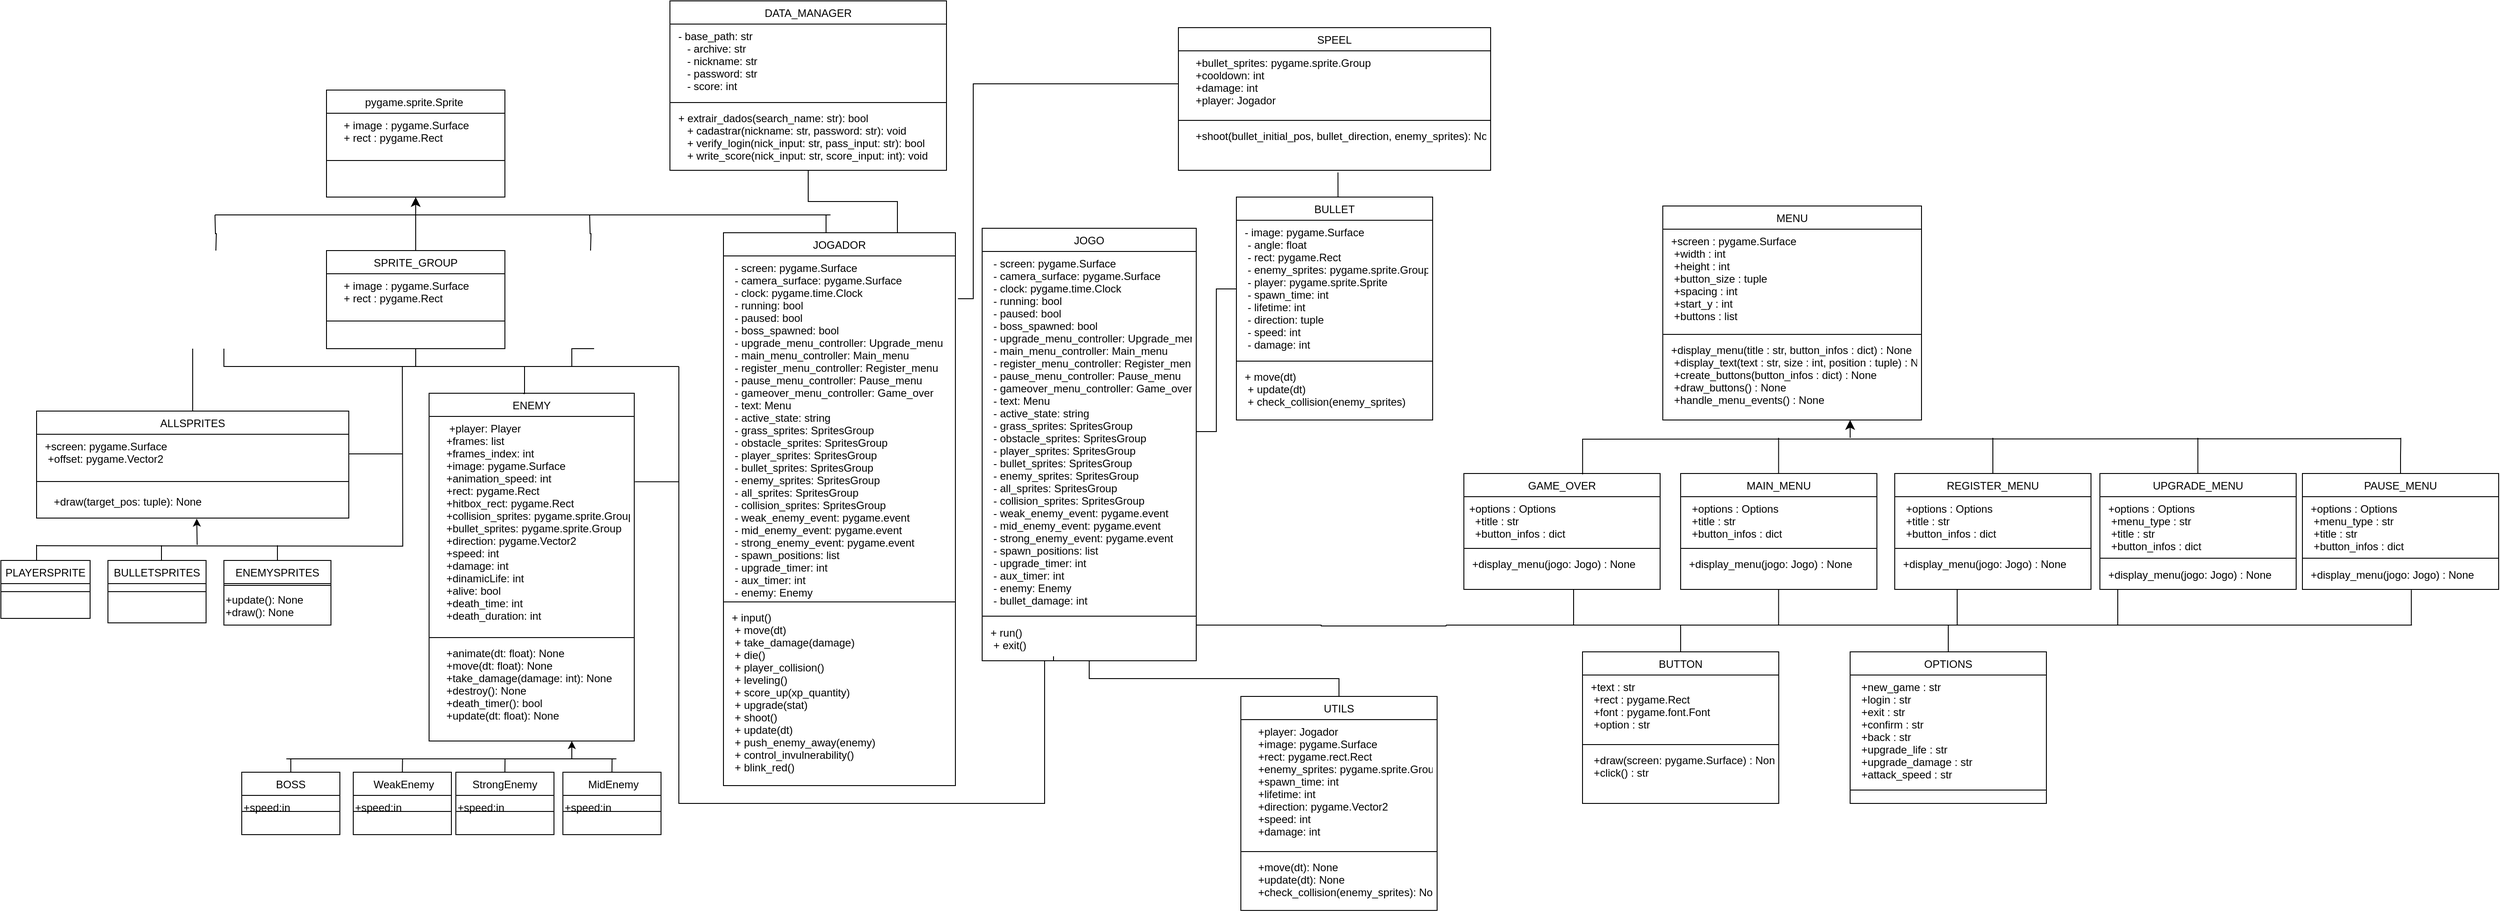<mxfile version="24.8.8">
  <diagram id="C5RBs43oDa-KdzZeNtuy" name="Page-1">
    <mxGraphModel dx="3511" dy="3281" grid="1" gridSize="10" guides="1" tooltips="1" connect="1" arrows="1" fold="1" page="1" pageScale="1" pageWidth="827" pageHeight="1169" math="0" shadow="0">
      <root>
        <mxCell id="WIyWlLk6GJQsqaUBKTNV-0" />
        <mxCell id="WIyWlLk6GJQsqaUBKTNV-1" parent="WIyWlLk6GJQsqaUBKTNV-0" />
        <mxCell id="2EsYWq2DzqXfXQ-LN_QN-30" style="edgeStyle=orthogonalEdgeStyle;rounded=0;orthogonalLoop=1;jettySize=auto;html=1;exitX=0.5;exitY=0;exitDx=0;exitDy=0;endArrow=none;endFill=0;" edge="1" parent="WIyWlLk6GJQsqaUBKTNV-1" source="zkfFHV4jXpPFQw0GAbJ--17">
          <mxGeometry relative="1" as="geometry">
            <mxPoint x="-15" y="-990.0" as="targetPoint" />
          </mxGeometry>
        </mxCell>
        <mxCell id="zkfFHV4jXpPFQw0GAbJ--17" value="JOGADOR" style="swimlane;fontStyle=0;align=center;verticalAlign=top;childLayout=stackLayout;horizontal=1;startSize=26;horizontalStack=0;resizeParent=1;resizeLast=0;collapsible=1;marginBottom=0;rounded=0;shadow=0;strokeWidth=1;" parent="WIyWlLk6GJQsqaUBKTNV-1" vertex="1">
          <mxGeometry x="-130" y="-970" width="260" height="620" as="geometry">
            <mxRectangle x="550" y="140" width="160" height="26" as="alternateBounds" />
          </mxGeometry>
        </mxCell>
        <mxCell id="zkfFHV4jXpPFQw0GAbJ--18" value="  - screen: pygame.Surface&#xa;  - camera_surface: pygame.Surface&#xa;  - clock: pygame.time.Clock&#xa;  - running: bool&#xa;  - paused: bool&#xa;  - boss_spawned: bool&#xa;  - upgrade_menu_controller: Upgrade_menu&#xa;  - main_menu_controller: Main_menu&#xa;  - register_menu_controller: Register_menu&#xa;  - pause_menu_controller: Pause_menu&#xa;  - gameover_menu_controller: Game_over&#xa;  - text: Menu&#xa;  - active_state: string&#xa;  - grass_sprites: SpritesGroup&#xa;  - obstacle_sprites: SpritesGroup&#xa;  - player_sprites: SpritesGroup&#xa;  - bullet_sprites: SpritesGroup&#xa;  - enemy_sprites: SpritesGroup&#xa;  - all_sprites: SpritesGroup&#xa;  - collision_sprites: SpritesGroup&#xa;  - weak_enemy_event: pygame.event&#xa;  - mid_enemy_event: pygame.event&#xa;  - strong_enemy_event: pygame.event&#xa;  - spawn_positions: list&#xa;  - upgrade_timer: int&#xa;  - aux_timer: int&#xa;  - enemy: Enemy&#xa;  - bullet_damage: int" style="text;align=left;verticalAlign=top;spacingLeft=4;spacingRight=4;overflow=hidden;rotatable=0;points=[[0,0.5],[1,0.5]];portConstraint=eastwest;" parent="zkfFHV4jXpPFQw0GAbJ--17" vertex="1">
          <mxGeometry y="26" width="260" height="384" as="geometry" />
        </mxCell>
        <mxCell id="zkfFHV4jXpPFQw0GAbJ--23" value="" style="line;html=1;strokeWidth=1;align=left;verticalAlign=middle;spacingTop=-1;spacingLeft=3;spacingRight=3;rotatable=0;labelPosition=right;points=[];portConstraint=eastwest;" parent="zkfFHV4jXpPFQw0GAbJ--17" vertex="1">
          <mxGeometry y="410" width="260" height="8" as="geometry" />
        </mxCell>
        <mxCell id="zkfFHV4jXpPFQw0GAbJ--25" value=" + input()&#xa;  + move(dt)&#xa;  + take_damage(damage)&#xa;  + die()&#xa;  + player_collision()&#xa;  + leveling()&#xa;  + score_up(xp_quantity)&#xa;  + upgrade(stat)&#xa;  + shoot()&#xa;  + update(dt)&#xa;  + push_enemy_away(enemy)&#xa;  + control_invulnerability()&#xa;  + blink_red()" style="text;align=left;verticalAlign=top;spacingLeft=4;spacingRight=4;overflow=hidden;rotatable=0;points=[[0,0.5],[1,0.5]];portConstraint=eastwest;" parent="zkfFHV4jXpPFQw0GAbJ--17" vertex="1">
          <mxGeometry y="418" width="260" height="202" as="geometry" />
        </mxCell>
        <mxCell id="yxBQXZHaBap9HhFSkt2I-0" value="SPEEL" style="swimlane;fontStyle=0;align=center;verticalAlign=top;childLayout=stackLayout;horizontal=1;startSize=26;horizontalStack=0;resizeParent=1;resizeLast=0;collapsible=1;marginBottom=0;rounded=0;shadow=0;strokeWidth=1;" parent="WIyWlLk6GJQsqaUBKTNV-1" vertex="1">
          <mxGeometry x="380" y="-1200" width="350" height="160" as="geometry">
            <mxRectangle x="550" y="140" width="160" height="26" as="alternateBounds" />
          </mxGeometry>
        </mxCell>
        <mxCell id="yxBQXZHaBap9HhFSkt2I-1" value="    +bullet_sprites: pygame.sprite.Group&#xa;    +cooldown: int&#xa;    +damage: int&#xa;    +player: Jogador" style="text;align=left;verticalAlign=top;spacingLeft=4;spacingRight=4;overflow=hidden;rotatable=0;points=[[0,0.5],[1,0.5]];portConstraint=eastwest;" parent="yxBQXZHaBap9HhFSkt2I-0" vertex="1">
          <mxGeometry y="26" width="350" height="74" as="geometry" />
        </mxCell>
        <mxCell id="yxBQXZHaBap9HhFSkt2I-2" value="" style="line;html=1;strokeWidth=1;align=left;verticalAlign=middle;spacingTop=-1;spacingLeft=3;spacingRight=3;rotatable=0;labelPosition=right;points=[];portConstraint=eastwest;" parent="yxBQXZHaBap9HhFSkt2I-0" vertex="1">
          <mxGeometry y="100" width="350" height="8" as="geometry" />
        </mxCell>
        <mxCell id="yxBQXZHaBap9HhFSkt2I-3" value="    +shoot(bullet_initial_pos, bullet_direction, enemy_sprites): None" style="text;align=left;verticalAlign=top;spacingLeft=4;spacingRight=4;overflow=hidden;rotatable=0;points=[[0,0.5],[1,0.5]];portConstraint=eastwest;" parent="yxBQXZHaBap9HhFSkt2I-0" vertex="1">
          <mxGeometry y="108" width="350" height="52" as="geometry" />
        </mxCell>
        <mxCell id="yxBQXZHaBap9HhFSkt2I-11" value="BULLET" style="swimlane;fontStyle=0;align=center;verticalAlign=top;childLayout=stackLayout;horizontal=1;startSize=26;horizontalStack=0;resizeParent=1;resizeLast=0;collapsible=1;marginBottom=0;rounded=0;shadow=0;strokeWidth=1;" parent="WIyWlLk6GJQsqaUBKTNV-1" vertex="1">
          <mxGeometry x="445" y="-1010" width="220" height="250" as="geometry">
            <mxRectangle x="550" y="140" width="160" height="26" as="alternateBounds" />
          </mxGeometry>
        </mxCell>
        <mxCell id="yxBQXZHaBap9HhFSkt2I-12" value=" - image: pygame.Surface&#xa;  - angle: float&#xa;  - rect: pygame.Rect&#xa;  - enemy_sprites: pygame.sprite.Group&#xa;  - player: pygame.sprite.Sprite&#xa;  - spawn_time: int&#xa;  - lifetime: int&#xa;  - direction: tuple&#xa;  - speed: int&#xa;  - damage: int" style="text;align=left;verticalAlign=top;spacingLeft=4;spacingRight=4;overflow=hidden;rotatable=0;points=[[0,0.5],[1,0.5]];portConstraint=eastwest;" parent="yxBQXZHaBap9HhFSkt2I-11" vertex="1">
          <mxGeometry y="26" width="220" height="154" as="geometry" />
        </mxCell>
        <mxCell id="yxBQXZHaBap9HhFSkt2I-13" value="" style="line;html=1;strokeWidth=1;align=left;verticalAlign=middle;spacingTop=-1;spacingLeft=3;spacingRight=3;rotatable=0;labelPosition=right;points=[];portConstraint=eastwest;" parent="yxBQXZHaBap9HhFSkt2I-11" vertex="1">
          <mxGeometry y="180" width="220" height="8" as="geometry" />
        </mxCell>
        <mxCell id="yxBQXZHaBap9HhFSkt2I-14" value=" + move(dt)&#xa;  + update(dt)&#xa;  + check_collision(enemy_sprites)" style="text;align=left;verticalAlign=top;spacingLeft=4;spacingRight=4;overflow=hidden;rotatable=0;points=[[0,0.5],[1,0.5]];portConstraint=eastwest;" parent="yxBQXZHaBap9HhFSkt2I-11" vertex="1">
          <mxGeometry y="188" width="220" height="62" as="geometry" />
        </mxCell>
        <mxCell id="2EsYWq2DzqXfXQ-LN_QN-55" style="edgeStyle=orthogonalEdgeStyle;rounded=0;orthogonalLoop=1;jettySize=auto;html=1;exitX=0.5;exitY=1;exitDx=0;exitDy=0;entryX=0.75;entryY=0;entryDx=0;entryDy=0;endArrow=none;endFill=0;" edge="1" parent="WIyWlLk6GJQsqaUBKTNV-1" source="yxBQXZHaBap9HhFSkt2I-17" target="zkfFHV4jXpPFQw0GAbJ--17">
          <mxGeometry relative="1" as="geometry" />
        </mxCell>
        <mxCell id="yxBQXZHaBap9HhFSkt2I-17" value="DATA_MANAGER" style="swimlane;fontStyle=0;align=center;verticalAlign=top;childLayout=stackLayout;horizontal=1;startSize=26;horizontalStack=0;resizeParent=1;resizeLast=0;collapsible=1;marginBottom=0;rounded=0;shadow=0;strokeWidth=1;" parent="WIyWlLk6GJQsqaUBKTNV-1" vertex="1">
          <mxGeometry x="-190" y="-1230" width="310" height="190" as="geometry">
            <mxRectangle x="550" y="140" width="160" height="26" as="alternateBounds" />
          </mxGeometry>
        </mxCell>
        <mxCell id="yxBQXZHaBap9HhFSkt2I-18" value=" - base_path: str&#xa;    - archive: str&#xa;    - nickname: str&#xa;    - password: str&#xa;    - score: int" style="text;align=left;verticalAlign=top;spacingLeft=4;spacingRight=4;overflow=hidden;rotatable=0;points=[[0,0.5],[1,0.5]];portConstraint=eastwest;" parent="yxBQXZHaBap9HhFSkt2I-17" vertex="1">
          <mxGeometry y="26" width="310" height="84" as="geometry" />
        </mxCell>
        <mxCell id="yxBQXZHaBap9HhFSkt2I-19" value="" style="line;html=1;strokeWidth=1;align=left;verticalAlign=middle;spacingTop=-1;spacingLeft=3;spacingRight=3;rotatable=0;labelPosition=right;points=[];portConstraint=eastwest;" parent="yxBQXZHaBap9HhFSkt2I-17" vertex="1">
          <mxGeometry y="110" width="310" height="8" as="geometry" />
        </mxCell>
        <mxCell id="yxBQXZHaBap9HhFSkt2I-20" value=" + extrair_dados(search_name: str): bool&#xa;    + cadastrar(nickname: str, password: str): void&#xa;    + verify_login(nick_input: str, pass_input: str): bool&#xa;    + write_score(nick_input: str, score_input: int): void" style="text;align=left;verticalAlign=top;spacingLeft=4;spacingRight=4;overflow=hidden;rotatable=0;points=[[0,0.5],[1,0.5]];portConstraint=eastwest;" parent="yxBQXZHaBap9HhFSkt2I-17" vertex="1">
          <mxGeometry y="118" width="310" height="72" as="geometry" />
        </mxCell>
        <mxCell id="yxBQXZHaBap9HhFSkt2I-159" style="edgeStyle=none;curved=1;rounded=0;orthogonalLoop=1;jettySize=auto;html=1;fontSize=12;startSize=8;endSize=8;endArrow=none;endFill=0;" parent="WIyWlLk6GJQsqaUBKTNV-1" source="yxBQXZHaBap9HhFSkt2I-21" edge="1">
          <mxGeometry relative="1" as="geometry">
            <mxPoint x="-725" y="-840" as="targetPoint" />
          </mxGeometry>
        </mxCell>
        <mxCell id="yxBQXZHaBap9HhFSkt2I-21" value="ALLSPRITES" style="swimlane;fontStyle=0;align=center;verticalAlign=top;childLayout=stackLayout;horizontal=1;startSize=26;horizontalStack=0;resizeParent=1;resizeLast=0;collapsible=1;marginBottom=0;rounded=0;shadow=0;strokeWidth=1;" parent="WIyWlLk6GJQsqaUBKTNV-1" vertex="1">
          <mxGeometry x="-900" y="-770" width="350" height="120" as="geometry">
            <mxRectangle x="550" y="140" width="160" height="26" as="alternateBounds" />
          </mxGeometry>
        </mxCell>
        <mxCell id="yxBQXZHaBap9HhFSkt2I-165" style="edgeStyle=none;curved=1;rounded=0;orthogonalLoop=1;jettySize=auto;html=1;fontSize=12;startSize=8;endSize=8;endArrow=none;endFill=0;" parent="yxBQXZHaBap9HhFSkt2I-21" source="yxBQXZHaBap9HhFSkt2I-22" edge="1">
          <mxGeometry relative="1" as="geometry">
            <mxPoint x="410" y="48" as="targetPoint" />
          </mxGeometry>
        </mxCell>
        <mxCell id="yxBQXZHaBap9HhFSkt2I-22" value=" +screen: pygame.Surface&#xa;  +offset: pygame.Vector2" style="text;align=left;verticalAlign=top;spacingLeft=4;spacingRight=4;overflow=hidden;rotatable=0;points=[[0,0.5],[1,0.5]];portConstraint=eastwest;" parent="yxBQXZHaBap9HhFSkt2I-21" vertex="1">
          <mxGeometry y="26" width="350" height="44" as="geometry" />
        </mxCell>
        <mxCell id="yxBQXZHaBap9HhFSkt2I-23" value="" style="line;html=1;strokeWidth=1;align=left;verticalAlign=middle;spacingTop=-1;spacingLeft=3;spacingRight=3;rotatable=0;labelPosition=right;points=[];portConstraint=eastwest;" parent="yxBQXZHaBap9HhFSkt2I-21" vertex="1">
          <mxGeometry y="70" width="350" height="18" as="geometry" />
        </mxCell>
        <mxCell id="yxBQXZHaBap9HhFSkt2I-24" value="    +draw(target_pos: tuple): None" style="text;align=left;verticalAlign=top;spacingLeft=4;spacingRight=4;overflow=hidden;rotatable=0;points=[[0,0.5],[1,0.5]];portConstraint=eastwest;" parent="yxBQXZHaBap9HhFSkt2I-21" vertex="1">
          <mxGeometry y="88" width="350" height="32" as="geometry" />
        </mxCell>
        <mxCell id="yxBQXZHaBap9HhFSkt2I-25" value="PLAYERSPRITE" style="swimlane;fontStyle=0;align=center;verticalAlign=top;childLayout=stackLayout;horizontal=1;startSize=26;horizontalStack=0;resizeParent=1;resizeLast=0;collapsible=1;marginBottom=0;rounded=0;shadow=0;strokeWidth=1;" parent="WIyWlLk6GJQsqaUBKTNV-1" vertex="1">
          <mxGeometry x="-940" y="-602.5" width="100" height="65" as="geometry">
            <mxRectangle x="550" y="140" width="160" height="26" as="alternateBounds" />
          </mxGeometry>
        </mxCell>
        <mxCell id="yxBQXZHaBap9HhFSkt2I-156" value="" style="edgeStyle=orthogonalEdgeStyle;orthogonalLoop=1;jettySize=auto;html=1;rounded=0;fontSize=12;startSize=8;endSize=8;endArrow=none;endFill=0;exitX=0.5;exitY=0;exitDx=0;exitDy=0;" parent="yxBQXZHaBap9HhFSkt2I-25" edge="1">
          <mxGeometry width="120" relative="1" as="geometry">
            <mxPoint x="20" as="sourcePoint" />
            <mxPoint x="40" y="-17.5" as="targetPoint" />
          </mxGeometry>
        </mxCell>
        <mxCell id="yxBQXZHaBap9HhFSkt2I-27" value="" style="line;html=1;strokeWidth=1;align=left;verticalAlign=middle;spacingTop=-1;spacingLeft=3;spacingRight=3;rotatable=0;labelPosition=right;points=[];portConstraint=eastwest;" parent="yxBQXZHaBap9HhFSkt2I-25" vertex="1">
          <mxGeometry y="26" width="100" height="18" as="geometry" />
        </mxCell>
        <mxCell id="yxBQXZHaBap9HhFSkt2I-29" value="BULLETSPRITES" style="swimlane;fontStyle=0;align=center;verticalAlign=top;childLayout=stackLayout;horizontal=1;startSize=26;horizontalStack=0;resizeParent=1;resizeLast=0;collapsible=1;marginBottom=0;rounded=0;shadow=0;strokeWidth=1;" parent="WIyWlLk6GJQsqaUBKTNV-1" vertex="1">
          <mxGeometry x="-820" y="-602.5" width="110" height="70" as="geometry">
            <mxRectangle x="550" y="140" width="160" height="26" as="alternateBounds" />
          </mxGeometry>
        </mxCell>
        <mxCell id="yxBQXZHaBap9HhFSkt2I-30" value="" style="line;html=1;strokeWidth=1;align=left;verticalAlign=middle;spacingTop=-1;spacingLeft=3;spacingRight=3;rotatable=0;labelPosition=right;points=[];portConstraint=eastwest;" parent="yxBQXZHaBap9HhFSkt2I-29" vertex="1">
          <mxGeometry y="26" width="110" height="18" as="geometry" />
        </mxCell>
        <mxCell id="yxBQXZHaBap9HhFSkt2I-31" value="ENEMYSPRITES" style="swimlane;fontStyle=0;align=center;verticalAlign=top;childLayout=stackLayout;horizontal=1;startSize=26;horizontalStack=0;resizeParent=1;resizeLast=0;collapsible=1;marginBottom=0;rounded=0;shadow=0;strokeWidth=1;" parent="WIyWlLk6GJQsqaUBKTNV-1" vertex="1">
          <mxGeometry x="-690" y="-602.5" width="120" height="72.5" as="geometry">
            <mxRectangle x="550" y="140" width="160" height="26" as="alternateBounds" />
          </mxGeometry>
        </mxCell>
        <mxCell id="yxBQXZHaBap9HhFSkt2I-32" value="" style="line;html=1;strokeWidth=1;align=left;verticalAlign=middle;spacingTop=-1;spacingLeft=3;spacingRight=3;rotatable=0;labelPosition=right;points=[];portConstraint=eastwest;" parent="yxBQXZHaBap9HhFSkt2I-31" vertex="1">
          <mxGeometry y="26" width="120" height="4" as="geometry" />
        </mxCell>
        <mxCell id="yxBQXZHaBap9HhFSkt2I-34" value="&lt;span style=&quot;text-align: center; text-wrap-mode: nowrap;&quot;&gt;+update(): None&lt;/span&gt;&lt;br style=&quot;padding: 0px; margin: 0px; text-align: center; text-wrap-mode: nowrap;&quot;&gt;&lt;span style=&quot;text-align: center; text-wrap-mode: nowrap;&quot;&gt;+draw(): None&lt;/span&gt;" style="text;whiteSpace=wrap;html=1;" parent="yxBQXZHaBap9HhFSkt2I-31" vertex="1">
          <mxGeometry y="30" width="120" height="16" as="geometry" />
        </mxCell>
        <mxCell id="yxBQXZHaBap9HhFSkt2I-38" value="ENEMY" style="swimlane;fontStyle=0;align=center;verticalAlign=top;childLayout=stackLayout;horizontal=1;startSize=26;horizontalStack=0;resizeParent=1;resizeLast=0;collapsible=1;marginBottom=0;rounded=0;shadow=0;strokeWidth=1;" parent="WIyWlLk6GJQsqaUBKTNV-1" vertex="1">
          <mxGeometry x="-460" y="-790" width="230" height="390" as="geometry">
            <mxRectangle x="550" y="140" width="160" height="26" as="alternateBounds" />
          </mxGeometry>
        </mxCell>
        <mxCell id="yxBQXZHaBap9HhFSkt2I-39" value="     +player: Player&#xa;    +frames: list&#xa;    +frames_index: int&#xa;    +image: pygame.Surface&#xa;    +animation_speed: int&#xa;    +rect: pygame.Rect&#xa;    +hitbox_rect: pygame.Rect&#xa;    +collision_sprites: pygame.sprite.Group&#xa;    +bullet_sprites: pygame.sprite.Group&#xa;    +direction: pygame.Vector2&#xa;    +speed: int&#xa;    +damage: int&#xa;    +dinamicLife: int&#xa;    +alive: bool&#xa;    +death_time: int&#xa;    +death_duration: int" style="text;align=left;verticalAlign=top;spacingLeft=4;spacingRight=4;overflow=hidden;rotatable=0;points=[[0,0.5],[1,0.5]];portConstraint=eastwest;" parent="yxBQXZHaBap9HhFSkt2I-38" vertex="1">
          <mxGeometry y="26" width="230" height="244" as="geometry" />
        </mxCell>
        <mxCell id="yxBQXZHaBap9HhFSkt2I-40" value="" style="line;html=1;strokeWidth=1;align=left;verticalAlign=middle;spacingTop=-1;spacingLeft=3;spacingRight=3;rotatable=0;labelPosition=right;points=[];portConstraint=eastwest;" parent="yxBQXZHaBap9HhFSkt2I-38" vertex="1">
          <mxGeometry y="270" width="230" height="8" as="geometry" />
        </mxCell>
        <mxCell id="yxBQXZHaBap9HhFSkt2I-41" value="    +animate(dt: float): None&#xa;    +move(dt: float): None&#xa;    +take_damage(damage: int): None&#xa;    +destroy(): None&#xa;    +death_timer(): bool&#xa;    +update(dt: float): None" style="text;align=left;verticalAlign=top;spacingLeft=4;spacingRight=4;overflow=hidden;rotatable=0;points=[[0,0.5],[1,0.5]];portConstraint=eastwest;" parent="yxBQXZHaBap9HhFSkt2I-38" vertex="1">
          <mxGeometry y="278" width="230" height="112" as="geometry" />
        </mxCell>
        <mxCell id="yxBQXZHaBap9HhFSkt2I-42" value="JOGO" style="swimlane;fontStyle=0;align=center;verticalAlign=top;childLayout=stackLayout;horizontal=1;startSize=26;horizontalStack=0;resizeParent=1;resizeLast=0;collapsible=1;marginBottom=0;rounded=0;shadow=0;strokeWidth=1;" parent="WIyWlLk6GJQsqaUBKTNV-1" vertex="1">
          <mxGeometry x="160" y="-975" width="240" height="485" as="geometry">
            <mxRectangle x="550" y="140" width="160" height="26" as="alternateBounds" />
          </mxGeometry>
        </mxCell>
        <mxCell id="yxBQXZHaBap9HhFSkt2I-43" value="  - screen: pygame.Surface&#xa;  - camera_surface: pygame.Surface&#xa;  - clock: pygame.time.Clock&#xa;  - running: bool&#xa;  - paused: bool&#xa;  - boss_spawned: bool&#xa;  - upgrade_menu_controller: Upgrade_menu&#xa;  - main_menu_controller: Main_menu&#xa;  - register_menu_controller: Register_menu&#xa;  - pause_menu_controller: Pause_menu&#xa;  - gameover_menu_controller: Game_over&#xa;  - text: Menu&#xa;  - active_state: string&#xa;  - grass_sprites: SpritesGroup&#xa;  - obstacle_sprites: SpritesGroup&#xa;  - player_sprites: SpritesGroup&#xa;  - bullet_sprites: SpritesGroup&#xa;  - enemy_sprites: SpritesGroup&#xa;  - all_sprites: SpritesGroup&#xa;  - collision_sprites: SpritesGroup&#xa;  - weak_enemy_event: pygame.event&#xa;  - mid_enemy_event: pygame.event&#xa;  - strong_enemy_event: pygame.event&#xa;  - spawn_positions: list&#xa;  - upgrade_timer: int&#xa;  - aux_timer: int&#xa;  - enemy: Enemy&#xa;  - bullet_damage: int" style="text;align=left;verticalAlign=top;spacingLeft=4;spacingRight=4;overflow=hidden;rotatable=0;points=[[0,0.5],[1,0.5]];portConstraint=eastwest;" parent="yxBQXZHaBap9HhFSkt2I-42" vertex="1">
          <mxGeometry y="26" width="240" height="404" as="geometry" />
        </mxCell>
        <mxCell id="yxBQXZHaBap9HhFSkt2I-44" value="" style="line;html=1;strokeWidth=1;align=left;verticalAlign=middle;spacingTop=-1;spacingLeft=3;spacingRight=3;rotatable=0;labelPosition=right;points=[];portConstraint=eastwest;" parent="yxBQXZHaBap9HhFSkt2I-42" vertex="1">
          <mxGeometry y="430" width="240" height="10" as="geometry" />
        </mxCell>
        <mxCell id="yxBQXZHaBap9HhFSkt2I-46" style="edgeStyle=none;curved=1;rounded=0;orthogonalLoop=1;jettySize=auto;html=1;entryX=1;entryY=0.5;entryDx=0;entryDy=0;fontSize=12;startSize=8;endSize=8;" parent="yxBQXZHaBap9HhFSkt2I-42" source="yxBQXZHaBap9HhFSkt2I-43" target="yxBQXZHaBap9HhFSkt2I-43" edge="1">
          <mxGeometry relative="1" as="geometry" />
        </mxCell>
        <mxCell id="yxBQXZHaBap9HhFSkt2I-45" value=" + run()&#xa;  + exit()" style="text;align=left;verticalAlign=top;spacingLeft=4;spacingRight=4;overflow=hidden;rotatable=0;points=[[0,0.5],[1,0.5]];portConstraint=eastwest;" parent="yxBQXZHaBap9HhFSkt2I-42" vertex="1">
          <mxGeometry y="440" width="240" height="40" as="geometry" />
        </mxCell>
        <mxCell id="yxBQXZHaBap9HhFSkt2I-149" style="edgeStyle=none;curved=1;rounded=0;orthogonalLoop=1;jettySize=auto;html=1;entryX=0.5;entryY=1;entryDx=0;entryDy=0;fontSize=12;startSize=8;endSize=8;" parent="WIyWlLk6GJQsqaUBKTNV-1" source="yxBQXZHaBap9HhFSkt2I-47" target="yxBQXZHaBap9HhFSkt2I-62" edge="1">
          <mxGeometry relative="1" as="geometry" />
        </mxCell>
        <mxCell id="yxBQXZHaBap9HhFSkt2I-163" style="edgeStyle=none;curved=1;rounded=0;orthogonalLoop=1;jettySize=auto;html=1;fontSize=12;startSize=8;endSize=8;endArrow=none;endFill=0;" parent="WIyWlLk6GJQsqaUBKTNV-1" source="yxBQXZHaBap9HhFSkt2I-47" edge="1">
          <mxGeometry relative="1" as="geometry">
            <mxPoint x="-475" y="-820.0" as="targetPoint" />
          </mxGeometry>
        </mxCell>
        <mxCell id="yxBQXZHaBap9HhFSkt2I-47" value="SPRITE_GROUP" style="swimlane;fontStyle=0;align=center;verticalAlign=top;childLayout=stackLayout;horizontal=1;startSize=26;horizontalStack=0;resizeParent=1;resizeLast=0;collapsible=1;marginBottom=0;rounded=0;shadow=0;strokeWidth=1;" parent="WIyWlLk6GJQsqaUBKTNV-1" vertex="1">
          <mxGeometry x="-575" y="-950" width="200" height="110" as="geometry">
            <mxRectangle x="550" y="140" width="160" height="26" as="alternateBounds" />
          </mxGeometry>
        </mxCell>
        <mxCell id="yxBQXZHaBap9HhFSkt2I-48" value="    + image : pygame.Surface&#xa;    + rect : pygame.Rect" style="text;align=left;verticalAlign=top;spacingLeft=4;spacingRight=4;overflow=hidden;rotatable=0;points=[[0,0.5],[1,0.5]];portConstraint=eastwest;" parent="yxBQXZHaBap9HhFSkt2I-47" vertex="1">
          <mxGeometry y="26" width="200" height="44" as="geometry" />
        </mxCell>
        <mxCell id="yxBQXZHaBap9HhFSkt2I-49" value="" style="line;html=1;strokeWidth=1;align=left;verticalAlign=middle;spacingTop=-1;spacingLeft=3;spacingRight=3;rotatable=0;labelPosition=right;points=[];portConstraint=eastwest;" parent="yxBQXZHaBap9HhFSkt2I-47" vertex="1">
          <mxGeometry y="70" width="200" height="18" as="geometry" />
        </mxCell>
        <mxCell id="yxBQXZHaBap9HhFSkt2I-164" style="edgeStyle=orthogonalEdgeStyle;rounded=0;orthogonalLoop=1;jettySize=auto;html=1;exitX=0.5;exitY=1;exitDx=0;exitDy=0;fontSize=12;startSize=8;endSize=8;endArrow=none;endFill=0;" parent="WIyWlLk6GJQsqaUBKTNV-1" edge="1">
          <mxGeometry relative="1" as="geometry">
            <mxPoint x="-300" y="-820" as="targetPoint" />
            <mxPoint x="-275" y="-840" as="sourcePoint" />
          </mxGeometry>
        </mxCell>
        <mxCell id="yxBQXZHaBap9HhFSkt2I-62" value="pygame.sprite.Sprite " style="swimlane;fontStyle=0;align=center;verticalAlign=top;childLayout=stackLayout;horizontal=1;startSize=26;horizontalStack=0;resizeParent=1;resizeLast=0;collapsible=1;marginBottom=0;rounded=0;shadow=0;strokeWidth=1;" parent="WIyWlLk6GJQsqaUBKTNV-1" vertex="1">
          <mxGeometry x="-575" y="-1130" width="200" height="120" as="geometry">
            <mxRectangle x="550" y="140" width="160" height="26" as="alternateBounds" />
          </mxGeometry>
        </mxCell>
        <mxCell id="yxBQXZHaBap9HhFSkt2I-63" value="    + image : pygame.Surface&#xa;    + rect : pygame.Rect" style="text;align=left;verticalAlign=top;spacingLeft=4;spacingRight=4;overflow=hidden;rotatable=0;points=[[0,0.5],[1,0.5]];portConstraint=eastwest;" parent="yxBQXZHaBap9HhFSkt2I-62" vertex="1">
          <mxGeometry y="26" width="200" height="44" as="geometry" />
        </mxCell>
        <mxCell id="yxBQXZHaBap9HhFSkt2I-64" value="" style="line;html=1;strokeWidth=1;align=left;verticalAlign=middle;spacingTop=-1;spacingLeft=3;spacingRight=3;rotatable=0;labelPosition=right;points=[];portConstraint=eastwest;" parent="yxBQXZHaBap9HhFSkt2I-62" vertex="1">
          <mxGeometry y="70" width="200" height="18" as="geometry" />
        </mxCell>
        <mxCell id="yxBQXZHaBap9HhFSkt2I-136" style="edgeStyle=none;curved=1;rounded=0;orthogonalLoop=1;jettySize=auto;html=1;fontSize=12;startSize=8;endSize=8;endArrow=none;endFill=0;" parent="WIyWlLk6GJQsqaUBKTNV-1" source="yxBQXZHaBap9HhFSkt2I-68" edge="1">
          <mxGeometry relative="1" as="geometry">
            <mxPoint x="943" y="-530" as="targetPoint" />
          </mxGeometry>
        </mxCell>
        <mxCell id="yxBQXZHaBap9HhFSkt2I-68" value="BUTTON" style="swimlane;fontStyle=0;align=center;verticalAlign=top;childLayout=stackLayout;horizontal=1;startSize=26;horizontalStack=0;resizeParent=1;resizeLast=0;collapsible=1;marginBottom=0;rounded=0;shadow=0;strokeWidth=1;" parent="WIyWlLk6GJQsqaUBKTNV-1" vertex="1">
          <mxGeometry x="833" y="-500" width="220" height="170" as="geometry">
            <mxRectangle x="550" y="140" width="160" height="26" as="alternateBounds" />
          </mxGeometry>
        </mxCell>
        <mxCell id="yxBQXZHaBap9HhFSkt2I-69" value=" +text : str&#xa;  +rect : pygame.Rect&#xa;  +font : pygame.font.Font&#xa;  +option : str" style="text;align=left;verticalAlign=top;spacingLeft=4;spacingRight=4;overflow=hidden;rotatable=0;points=[[0,0.5],[1,0.5]];portConstraint=eastwest;" parent="yxBQXZHaBap9HhFSkt2I-68" vertex="1">
          <mxGeometry y="26" width="220" height="74" as="geometry" />
        </mxCell>
        <mxCell id="yxBQXZHaBap9HhFSkt2I-70" value="" style="line;html=1;strokeWidth=1;align=left;verticalAlign=middle;spacingTop=-1;spacingLeft=3;spacingRight=3;rotatable=0;labelPosition=right;points=[];portConstraint=eastwest;" parent="yxBQXZHaBap9HhFSkt2I-68" vertex="1">
          <mxGeometry y="100" width="220" height="8" as="geometry" />
        </mxCell>
        <mxCell id="yxBQXZHaBap9HhFSkt2I-71" value="  +draw(screen: pygame.Surface) : None&#xa;  +click() : str" style="text;align=left;verticalAlign=top;spacingLeft=4;spacingRight=4;overflow=hidden;rotatable=0;points=[[0,0.5],[1,0.5]];portConstraint=eastwest;" parent="yxBQXZHaBap9HhFSkt2I-68" vertex="1">
          <mxGeometry y="108" width="220" height="62" as="geometry" />
        </mxCell>
        <mxCell id="yxBQXZHaBap9HhFSkt2I-72" value="GAME_OVER" style="swimlane;fontStyle=0;align=center;verticalAlign=top;childLayout=stackLayout;horizontal=1;startSize=26;horizontalStack=0;resizeParent=1;resizeLast=0;collapsible=1;marginBottom=0;rounded=0;shadow=0;strokeWidth=1;" parent="WIyWlLk6GJQsqaUBKTNV-1" vertex="1">
          <mxGeometry x="700" y="-700" width="220" height="130" as="geometry">
            <mxRectangle x="550" y="140" width="160" height="26" as="alternateBounds" />
          </mxGeometry>
        </mxCell>
        <mxCell id="yxBQXZHaBap9HhFSkt2I-73" value="+options : Options&#xa;  +title : str&#xa;  +button_infos : dict" style="text;align=left;verticalAlign=top;spacingLeft=4;spacingRight=4;overflow=hidden;rotatable=0;points=[[0,0.5],[1,0.5]];portConstraint=eastwest;" parent="yxBQXZHaBap9HhFSkt2I-72" vertex="1">
          <mxGeometry y="26" width="220" height="54" as="geometry" />
        </mxCell>
        <mxCell id="yxBQXZHaBap9HhFSkt2I-74" value="" style="line;html=1;strokeWidth=1;align=left;verticalAlign=middle;spacingTop=-1;spacingLeft=3;spacingRight=3;rotatable=0;labelPosition=right;points=[];portConstraint=eastwest;" parent="yxBQXZHaBap9HhFSkt2I-72" vertex="1">
          <mxGeometry y="80" width="220" height="8" as="geometry" />
        </mxCell>
        <mxCell id="yxBQXZHaBap9HhFSkt2I-75" value=" +display_menu(jogo: Jogo) : None" style="text;align=left;verticalAlign=top;spacingLeft=4;spacingRight=4;overflow=hidden;rotatable=0;points=[[0,0.5],[1,0.5]];portConstraint=eastwest;" parent="yxBQXZHaBap9HhFSkt2I-72" vertex="1">
          <mxGeometry y="88" width="220" height="42" as="geometry" />
        </mxCell>
        <mxCell id="yxBQXZHaBap9HhFSkt2I-76" value="MENU" style="swimlane;fontStyle=0;align=center;verticalAlign=top;childLayout=stackLayout;horizontal=1;startSize=26;horizontalStack=0;resizeParent=1;resizeLast=0;collapsible=1;marginBottom=0;rounded=0;shadow=0;strokeWidth=1;" parent="WIyWlLk6GJQsqaUBKTNV-1" vertex="1">
          <mxGeometry x="923" y="-1000" width="290" height="240" as="geometry">
            <mxRectangle x="550" y="140" width="160" height="26" as="alternateBounds" />
          </mxGeometry>
        </mxCell>
        <mxCell id="yxBQXZHaBap9HhFSkt2I-77" value=" +screen : pygame.Surface&#xa;  +width : int&#xa;  +height : int&#xa;  +button_size : tuple&#xa;  +spacing : int&#xa;  +start_y : int&#xa;  +buttons : list" style="text;align=left;verticalAlign=top;spacingLeft=4;spacingRight=4;overflow=hidden;rotatable=0;points=[[0,0.5],[1,0.5]];portConstraint=eastwest;" parent="yxBQXZHaBap9HhFSkt2I-76" vertex="1">
          <mxGeometry y="26" width="290" height="114" as="geometry" />
        </mxCell>
        <mxCell id="yxBQXZHaBap9HhFSkt2I-78" value="" style="line;html=1;strokeWidth=1;align=left;verticalAlign=middle;spacingTop=-1;spacingLeft=3;spacingRight=3;rotatable=0;labelPosition=right;points=[];portConstraint=eastwest;" parent="yxBQXZHaBap9HhFSkt2I-76" vertex="1">
          <mxGeometry y="140" width="290" height="8" as="geometry" />
        </mxCell>
        <mxCell id="yxBQXZHaBap9HhFSkt2I-79" value=" +display_menu(title : str, button_infos : dict) : None&#xa;  +display_text(text : str, size : int, position : tuple) : None&#xa;  +create_buttons(button_infos : dict) : None&#xa;  +draw_buttons() : None&#xa;  +handle_menu_events() : None" style="text;align=left;verticalAlign=top;spacingLeft=4;spacingRight=4;overflow=hidden;rotatable=0;points=[[0,0.5],[1,0.5]];portConstraint=eastwest;" parent="yxBQXZHaBap9HhFSkt2I-76" vertex="1">
          <mxGeometry y="148" width="290" height="92" as="geometry" />
        </mxCell>
        <mxCell id="yxBQXZHaBap9HhFSkt2I-139" style="edgeStyle=none;curved=1;rounded=0;orthogonalLoop=1;jettySize=auto;html=1;fontSize=12;startSize=8;endSize=8;endArrow=none;endFill=0;" parent="WIyWlLk6GJQsqaUBKTNV-1" source="yxBQXZHaBap9HhFSkt2I-82" edge="1">
          <mxGeometry relative="1" as="geometry">
            <mxPoint x="1243" y="-530" as="targetPoint" />
          </mxGeometry>
        </mxCell>
        <mxCell id="yxBQXZHaBap9HhFSkt2I-82" value="OPTIONS" style="swimlane;fontStyle=0;align=center;verticalAlign=top;childLayout=stackLayout;horizontal=1;startSize=26;horizontalStack=0;resizeParent=1;resizeLast=0;collapsible=1;marginBottom=0;rounded=0;shadow=0;strokeWidth=1;" parent="WIyWlLk6GJQsqaUBKTNV-1" vertex="1">
          <mxGeometry x="1133" y="-500" width="220" height="170" as="geometry">
            <mxRectangle x="550" y="140" width="160" height="26" as="alternateBounds" />
          </mxGeometry>
        </mxCell>
        <mxCell id="yxBQXZHaBap9HhFSkt2I-83" value="  +new_game : str&#xa;  +login : str&#xa;  +exit : str&#xa;  +confirm : str&#xa;  +back : str&#xa;  +upgrade_life : str&#xa;  +upgrade_damage : str&#xa;  +attack_speed : str" style="text;align=left;verticalAlign=top;spacingLeft=4;spacingRight=4;overflow=hidden;rotatable=0;points=[[0,0.5],[1,0.5]];portConstraint=eastwest;" parent="yxBQXZHaBap9HhFSkt2I-82" vertex="1">
          <mxGeometry y="26" width="220" height="124" as="geometry" />
        </mxCell>
        <mxCell id="yxBQXZHaBap9HhFSkt2I-84" value="" style="line;html=1;strokeWidth=1;align=left;verticalAlign=middle;spacingTop=-1;spacingLeft=3;spacingRight=3;rotatable=0;labelPosition=right;points=[];portConstraint=eastwest;" parent="yxBQXZHaBap9HhFSkt2I-82" vertex="1">
          <mxGeometry y="150" width="220" height="10" as="geometry" />
        </mxCell>
        <mxCell id="yxBQXZHaBap9HhFSkt2I-87" value="MAIN_MENU" style="swimlane;fontStyle=0;align=center;verticalAlign=top;childLayout=stackLayout;horizontal=1;startSize=26;horizontalStack=0;resizeParent=1;resizeLast=0;collapsible=1;marginBottom=0;rounded=0;shadow=0;strokeWidth=1;" parent="WIyWlLk6GJQsqaUBKTNV-1" vertex="1">
          <mxGeometry x="943" y="-700" width="220" height="130" as="geometry">
            <mxRectangle x="550" y="140" width="160" height="26" as="alternateBounds" />
          </mxGeometry>
        </mxCell>
        <mxCell id="yxBQXZHaBap9HhFSkt2I-88" value="  +options : Options&#xa;  +title : str&#xa;  +button_infos : dict" style="text;align=left;verticalAlign=top;spacingLeft=4;spacingRight=4;overflow=hidden;rotatable=0;points=[[0,0.5],[1,0.5]];portConstraint=eastwest;" parent="yxBQXZHaBap9HhFSkt2I-87" vertex="1">
          <mxGeometry y="26" width="220" height="54" as="geometry" />
        </mxCell>
        <mxCell id="yxBQXZHaBap9HhFSkt2I-89" value="" style="line;html=1;strokeWidth=1;align=left;verticalAlign=middle;spacingTop=-1;spacingLeft=3;spacingRight=3;rotatable=0;labelPosition=right;points=[];portConstraint=eastwest;" parent="yxBQXZHaBap9HhFSkt2I-87" vertex="1">
          <mxGeometry y="80" width="220" height="8" as="geometry" />
        </mxCell>
        <mxCell id="yxBQXZHaBap9HhFSkt2I-90" value=" +display_menu(jogo: Jogo) : None" style="text;align=left;verticalAlign=top;spacingLeft=4;spacingRight=4;overflow=hidden;rotatable=0;points=[[0,0.5],[1,0.5]];portConstraint=eastwest;" parent="yxBQXZHaBap9HhFSkt2I-87" vertex="1">
          <mxGeometry y="88" width="220" height="42" as="geometry" />
        </mxCell>
        <mxCell id="yxBQXZHaBap9HhFSkt2I-115" style="edgeStyle=none;curved=1;rounded=0;orthogonalLoop=1;jettySize=auto;html=1;fontSize=12;startSize=8;endSize=8;endArrow=none;endFill=0;" parent="WIyWlLk6GJQsqaUBKTNV-1" source="yxBQXZHaBap9HhFSkt2I-95" edge="1">
          <mxGeometry relative="1" as="geometry">
            <mxPoint x="1293" y="-740" as="targetPoint" />
          </mxGeometry>
        </mxCell>
        <mxCell id="yxBQXZHaBap9HhFSkt2I-95" value="REGISTER_MENU" style="swimlane;fontStyle=0;align=center;verticalAlign=top;childLayout=stackLayout;horizontal=1;startSize=26;horizontalStack=0;resizeParent=1;resizeLast=0;collapsible=1;marginBottom=0;rounded=0;shadow=0;strokeWidth=1;" parent="WIyWlLk6GJQsqaUBKTNV-1" vertex="1">
          <mxGeometry x="1183" y="-700" width="220" height="130" as="geometry">
            <mxRectangle x="550" y="140" width="160" height="26" as="alternateBounds" />
          </mxGeometry>
        </mxCell>
        <mxCell id="yxBQXZHaBap9HhFSkt2I-96" value="  +options : Options&#xa;  +title : str&#xa;  +button_infos : dict" style="text;align=left;verticalAlign=top;spacingLeft=4;spacingRight=4;overflow=hidden;rotatable=0;points=[[0,0.5],[1,0.5]];portConstraint=eastwest;" parent="yxBQXZHaBap9HhFSkt2I-95" vertex="1">
          <mxGeometry y="26" width="220" height="54" as="geometry" />
        </mxCell>
        <mxCell id="yxBQXZHaBap9HhFSkt2I-97" value="" style="line;html=1;strokeWidth=1;align=left;verticalAlign=middle;spacingTop=-1;spacingLeft=3;spacingRight=3;rotatable=0;labelPosition=right;points=[];portConstraint=eastwest;" parent="yxBQXZHaBap9HhFSkt2I-95" vertex="1">
          <mxGeometry y="80" width="220" height="8" as="geometry" />
        </mxCell>
        <mxCell id="yxBQXZHaBap9HhFSkt2I-98" value=" +display_menu(jogo: Jogo) : None" style="text;align=left;verticalAlign=top;spacingLeft=4;spacingRight=4;overflow=hidden;rotatable=0;points=[[0,0.5],[1,0.5]];portConstraint=eastwest;" parent="yxBQXZHaBap9HhFSkt2I-95" vertex="1">
          <mxGeometry y="88" width="220" height="42" as="geometry" />
        </mxCell>
        <mxCell id="yxBQXZHaBap9HhFSkt2I-101" value="UPGRADE_MENU" style="swimlane;fontStyle=0;align=center;verticalAlign=top;childLayout=stackLayout;horizontal=1;startSize=26;horizontalStack=0;resizeParent=1;resizeLast=0;collapsible=1;marginBottom=0;rounded=0;shadow=0;strokeWidth=1;" parent="WIyWlLk6GJQsqaUBKTNV-1" vertex="1">
          <mxGeometry x="1413" y="-700" width="220" height="130" as="geometry">
            <mxRectangle x="550" y="140" width="160" height="26" as="alternateBounds" />
          </mxGeometry>
        </mxCell>
        <mxCell id="yxBQXZHaBap9HhFSkt2I-102" value=" +options : Options&#xa;  +menu_type : str&#xa;  +title : str&#xa;  +button_infos : dict" style="text;align=left;verticalAlign=top;spacingLeft=4;spacingRight=4;overflow=hidden;rotatable=0;points=[[0,0.5],[1,0.5]];portConstraint=eastwest;" parent="yxBQXZHaBap9HhFSkt2I-101" vertex="1">
          <mxGeometry y="26" width="220" height="64" as="geometry" />
        </mxCell>
        <mxCell id="yxBQXZHaBap9HhFSkt2I-103" value="" style="line;html=1;strokeWidth=1;align=left;verticalAlign=middle;spacingTop=-1;spacingLeft=3;spacingRight=3;rotatable=0;labelPosition=right;points=[];portConstraint=eastwest;" parent="yxBQXZHaBap9HhFSkt2I-101" vertex="1">
          <mxGeometry y="90" width="220" height="10" as="geometry" />
        </mxCell>
        <mxCell id="yxBQXZHaBap9HhFSkt2I-104" value=" +display_menu(jogo: Jogo) : None" style="text;align=left;verticalAlign=top;spacingLeft=4;spacingRight=4;overflow=hidden;rotatable=0;points=[[0,0.5],[1,0.5]];portConstraint=eastwest;" parent="yxBQXZHaBap9HhFSkt2I-101" vertex="1">
          <mxGeometry y="100" width="220" height="30" as="geometry" />
        </mxCell>
        <mxCell id="yxBQXZHaBap9HhFSkt2I-119" value="" style="edgeStyle=orthogonalEdgeStyle;orthogonalLoop=1;jettySize=auto;html=1;rounded=0;fontSize=12;startSize=8;endSize=8;endArrow=none;endFill=0;entryX=0.605;entryY=0.008;entryDx=0;entryDy=0;entryPerimeter=0;" parent="WIyWlLk6GJQsqaUBKTNV-1" target="yxBQXZHaBap9HhFSkt2I-72" edge="1">
          <mxGeometry width="120" relative="1" as="geometry">
            <mxPoint x="1750" y="-739" as="sourcePoint" />
            <mxPoint x="833" y="-720" as="targetPoint" />
          </mxGeometry>
        </mxCell>
        <mxCell id="yxBQXZHaBap9HhFSkt2I-121" style="edgeStyle=none;curved=1;rounded=0;orthogonalLoop=1;jettySize=auto;html=1;fontSize=12;startSize=8;endSize=8;" parent="WIyWlLk6GJQsqaUBKTNV-1" edge="1">
          <mxGeometry relative="1" as="geometry">
            <mxPoint x="1133" y="-760" as="targetPoint" />
            <mxPoint x="1133" y="-740" as="sourcePoint" />
          </mxGeometry>
        </mxCell>
        <mxCell id="yxBQXZHaBap9HhFSkt2I-126" style="edgeStyle=none;curved=1;rounded=0;orthogonalLoop=1;jettySize=auto;html=1;fontSize=12;startSize=8;endSize=8;endArrow=none;endFill=0;" parent="WIyWlLk6GJQsqaUBKTNV-1" edge="1">
          <mxGeometry relative="1" as="geometry">
            <mxPoint x="1052.8" y="-740" as="targetPoint" />
            <mxPoint x="1052.8" y="-700" as="sourcePoint" />
          </mxGeometry>
        </mxCell>
        <mxCell id="yxBQXZHaBap9HhFSkt2I-127" style="edgeStyle=none;curved=1;rounded=0;orthogonalLoop=1;jettySize=auto;html=1;fontSize=12;startSize=8;endSize=8;endArrow=none;endFill=0;" parent="WIyWlLk6GJQsqaUBKTNV-1" edge="1">
          <mxGeometry relative="1" as="geometry">
            <mxPoint x="1522.8" y="-740" as="targetPoint" />
            <mxPoint x="1522.8" y="-700" as="sourcePoint" />
          </mxGeometry>
        </mxCell>
        <mxCell id="yxBQXZHaBap9HhFSkt2I-130" style="edgeStyle=none;curved=1;rounded=0;orthogonalLoop=1;jettySize=auto;html=1;fontSize=12;startSize=8;endSize=8;endArrow=none;endFill=0;" parent="WIyWlLk6GJQsqaUBKTNV-1" edge="1">
          <mxGeometry relative="1" as="geometry">
            <mxPoint x="1052.8" y="-570" as="targetPoint" />
            <mxPoint x="1052.8" y="-530" as="sourcePoint" />
          </mxGeometry>
        </mxCell>
        <mxCell id="yxBQXZHaBap9HhFSkt2I-131" style="edgeStyle=none;curved=1;rounded=0;orthogonalLoop=1;jettySize=auto;html=1;fontSize=12;startSize=8;endSize=8;endArrow=none;endFill=0;" parent="WIyWlLk6GJQsqaUBKTNV-1" edge="1">
          <mxGeometry relative="1" as="geometry">
            <mxPoint x="1253" y="-570" as="targetPoint" />
            <mxPoint x="1253" y="-530" as="sourcePoint" />
          </mxGeometry>
        </mxCell>
        <mxCell id="yxBQXZHaBap9HhFSkt2I-132" style="edgeStyle=none;curved=1;rounded=0;orthogonalLoop=1;jettySize=auto;html=1;fontSize=12;startSize=8;endSize=8;endArrow=none;endFill=0;" parent="WIyWlLk6GJQsqaUBKTNV-1" edge="1">
          <mxGeometry relative="1" as="geometry">
            <mxPoint x="1433" y="-570" as="targetPoint" />
            <mxPoint x="1433" y="-530" as="sourcePoint" />
          </mxGeometry>
        </mxCell>
        <mxCell id="yxBQXZHaBap9HhFSkt2I-133" style="edgeStyle=none;curved=1;rounded=0;orthogonalLoop=1;jettySize=auto;html=1;fontSize=12;startSize=8;endSize=8;endArrow=none;endFill=0;" parent="WIyWlLk6GJQsqaUBKTNV-1" edge="1">
          <mxGeometry relative="1" as="geometry">
            <mxPoint x="823" y="-570" as="targetPoint" />
            <mxPoint x="823" y="-530" as="sourcePoint" />
          </mxGeometry>
        </mxCell>
        <mxCell id="yxBQXZHaBap9HhFSkt2I-143" value="" style="edgeStyle=orthogonalEdgeStyle;orthogonalLoop=1;jettySize=auto;html=1;rounded=0;fontSize=12;startSize=8;endSize=8;endArrow=none;endFill=0;" parent="WIyWlLk6GJQsqaUBKTNV-1" edge="1">
          <mxGeometry width="120" relative="1" as="geometry">
            <mxPoint x="-700" y="-990" as="sourcePoint" />
            <mxPoint x="-699" y="-950" as="targetPoint" />
          </mxGeometry>
        </mxCell>
        <mxCell id="yxBQXZHaBap9HhFSkt2I-145" value="" style="edgeStyle=orthogonalEdgeStyle;orthogonalLoop=1;jettySize=auto;html=1;rounded=0;fontSize=12;startSize=8;endSize=8;endArrow=none;endFill=0;" parent="WIyWlLk6GJQsqaUBKTNV-1" edge="1">
          <mxGeometry width="120" relative="1" as="geometry">
            <mxPoint x="-280" y="-990" as="sourcePoint" />
            <mxPoint x="-279" y="-950" as="targetPoint" />
          </mxGeometry>
        </mxCell>
        <mxCell id="yxBQXZHaBap9HhFSkt2I-150" style="edgeStyle=none;curved=1;rounded=0;orthogonalLoop=1;jettySize=auto;html=1;exitX=0.5;exitY=0;exitDx=0;exitDy=0;fontSize=12;startSize=8;endSize=8;" parent="WIyWlLk6GJQsqaUBKTNV-1" source="yxBQXZHaBap9HhFSkt2I-38" target="yxBQXZHaBap9HhFSkt2I-38" edge="1">
          <mxGeometry relative="1" as="geometry" />
        </mxCell>
        <mxCell id="yxBQXZHaBap9HhFSkt2I-154" value="" style="edgeStyle=orthogonalEdgeStyle;orthogonalLoop=1;jettySize=auto;html=1;rounded=0;fontSize=12;startSize=8;endSize=8;endArrow=none;endFill=0;" parent="WIyWlLk6GJQsqaUBKTNV-1" edge="1">
          <mxGeometry width="120" relative="1" as="geometry">
            <mxPoint x="-900" y="-619" as="sourcePoint" />
            <mxPoint x="-490" y="-820" as="targetPoint" />
          </mxGeometry>
        </mxCell>
        <mxCell id="yxBQXZHaBap9HhFSkt2I-161" value="" style="edgeStyle=orthogonalEdgeStyle;orthogonalLoop=1;jettySize=auto;html=1;rounded=0;fontSize=12;startSize=8;endSize=8;endArrow=none;endFill=0;exitX=0.5;exitY=1;exitDx=0;exitDy=0;entryX=0.459;entryY=0.001;entryDx=0;entryDy=0;entryPerimeter=0;" parent="WIyWlLk6GJQsqaUBKTNV-1" target="yxBQXZHaBap9HhFSkt2I-38" edge="1">
          <mxGeometry width="120" relative="1" as="geometry">
            <mxPoint x="-690" y="-840" as="sourcePoint" />
            <mxPoint x="-290" y="-810" as="targetPoint" />
            <Array as="points">
              <mxPoint x="-690" y="-820" />
              <mxPoint x="-353" y="-820" />
              <mxPoint x="-353" y="-790" />
            </Array>
          </mxGeometry>
        </mxCell>
        <mxCell id="2EsYWq2DzqXfXQ-LN_QN-36" style="edgeStyle=orthogonalEdgeStyle;rounded=0;orthogonalLoop=1;jettySize=auto;html=1;exitX=0.5;exitY=0;exitDx=0;exitDy=0;endArrow=none;endFill=0;" edge="1" parent="WIyWlLk6GJQsqaUBKTNV-1" source="2EsYWq2DzqXfXQ-LN_QN-0">
          <mxGeometry relative="1" as="geometry">
            <mxPoint x="-615" y="-380" as="targetPoint" />
          </mxGeometry>
        </mxCell>
        <mxCell id="2EsYWq2DzqXfXQ-LN_QN-0" value="BOSS" style="swimlane;fontStyle=0;align=center;verticalAlign=top;childLayout=stackLayout;horizontal=1;startSize=26;horizontalStack=0;resizeParent=1;resizeLast=0;collapsible=1;marginBottom=0;rounded=0;shadow=0;strokeWidth=1;" vertex="1" parent="WIyWlLk6GJQsqaUBKTNV-1">
          <mxGeometry x="-670" y="-365" width="110" height="70" as="geometry">
            <mxRectangle x="550" y="140" width="160" height="26" as="alternateBounds" />
          </mxGeometry>
        </mxCell>
        <mxCell id="2EsYWq2DzqXfXQ-LN_QN-2" value="&lt;span style=&quot;text-align: center; text-wrap-mode: nowrap;&quot;&gt;+speed:in&lt;/span&gt;" style="text;whiteSpace=wrap;html=1;" vertex="1" parent="2EsYWq2DzqXfXQ-LN_QN-0">
          <mxGeometry y="26" width="110" height="16" as="geometry" />
        </mxCell>
        <mxCell id="2EsYWq2DzqXfXQ-LN_QN-1" value="" style="line;html=1;strokeWidth=1;align=left;verticalAlign=middle;spacingTop=-1;spacingLeft=3;spacingRight=3;rotatable=0;labelPosition=right;points=[];portConstraint=eastwest;" vertex="1" parent="2EsYWq2DzqXfXQ-LN_QN-0">
          <mxGeometry y="42" width="110" height="4" as="geometry" />
        </mxCell>
        <mxCell id="2EsYWq2DzqXfXQ-LN_QN-23" style="edgeStyle=orthogonalEdgeStyle;rounded=0;orthogonalLoop=1;jettySize=auto;html=1;exitX=0.5;exitY=0;exitDx=0;exitDy=0;endArrow=none;endFill=0;" edge="1" parent="WIyWlLk6GJQsqaUBKTNV-1" source="2EsYWq2DzqXfXQ-LN_QN-4">
          <mxGeometry relative="1" as="geometry">
            <mxPoint x="-254.857" y="-380" as="targetPoint" />
          </mxGeometry>
        </mxCell>
        <mxCell id="2EsYWq2DzqXfXQ-LN_QN-4" value=" MidEnemy" style="swimlane;fontStyle=0;align=center;verticalAlign=top;childLayout=stackLayout;horizontal=1;startSize=26;horizontalStack=0;resizeParent=1;resizeLast=0;collapsible=1;marginBottom=0;rounded=0;shadow=0;strokeWidth=1;" vertex="1" parent="WIyWlLk6GJQsqaUBKTNV-1">
          <mxGeometry x="-310" y="-365" width="110" height="70" as="geometry">
            <mxRectangle x="550" y="140" width="160" height="26" as="alternateBounds" />
          </mxGeometry>
        </mxCell>
        <mxCell id="2EsYWq2DzqXfXQ-LN_QN-5" value="&lt;span style=&quot;text-align: center; text-wrap-mode: nowrap;&quot;&gt;+speed:in&lt;/span&gt;" style="text;whiteSpace=wrap;html=1;" vertex="1" parent="2EsYWq2DzqXfXQ-LN_QN-4">
          <mxGeometry y="26" width="110" height="16" as="geometry" />
        </mxCell>
        <mxCell id="2EsYWq2DzqXfXQ-LN_QN-6" value="" style="line;html=1;strokeWidth=1;align=left;verticalAlign=middle;spacingTop=-1;spacingLeft=3;spacingRight=3;rotatable=0;labelPosition=right;points=[];portConstraint=eastwest;" vertex="1" parent="2EsYWq2DzqXfXQ-LN_QN-4">
          <mxGeometry y="42" width="110" height="4" as="geometry" />
        </mxCell>
        <mxCell id="2EsYWq2DzqXfXQ-LN_QN-22" style="edgeStyle=orthogonalEdgeStyle;rounded=0;orthogonalLoop=1;jettySize=auto;html=1;exitX=0.5;exitY=0;exitDx=0;exitDy=0;endArrow=none;endFill=0;" edge="1" parent="WIyWlLk6GJQsqaUBKTNV-1" source="2EsYWq2DzqXfXQ-LN_QN-7">
          <mxGeometry relative="1" as="geometry">
            <mxPoint x="-374.857" y="-380" as="targetPoint" />
          </mxGeometry>
        </mxCell>
        <mxCell id="2EsYWq2DzqXfXQ-LN_QN-7" value="StrongEnemy" style="swimlane;fontStyle=0;align=center;verticalAlign=top;childLayout=stackLayout;horizontal=1;startSize=26;horizontalStack=0;resizeParent=1;resizeLast=0;collapsible=1;marginBottom=0;rounded=0;shadow=0;strokeWidth=1;" vertex="1" parent="WIyWlLk6GJQsqaUBKTNV-1">
          <mxGeometry x="-430" y="-365" width="110" height="70" as="geometry">
            <mxRectangle x="550" y="140" width="160" height="26" as="alternateBounds" />
          </mxGeometry>
        </mxCell>
        <mxCell id="2EsYWq2DzqXfXQ-LN_QN-8" value="&lt;span style=&quot;text-align: center; text-wrap-mode: nowrap;&quot;&gt;+speed:in&lt;/span&gt;" style="text;whiteSpace=wrap;html=1;" vertex="1" parent="2EsYWq2DzqXfXQ-LN_QN-7">
          <mxGeometry y="26" width="110" height="16" as="geometry" />
        </mxCell>
        <mxCell id="2EsYWq2DzqXfXQ-LN_QN-9" value="" style="line;html=1;strokeWidth=1;align=left;verticalAlign=middle;spacingTop=-1;spacingLeft=3;spacingRight=3;rotatable=0;labelPosition=right;points=[];portConstraint=eastwest;" vertex="1" parent="2EsYWq2DzqXfXQ-LN_QN-7">
          <mxGeometry y="42" width="110" height="4" as="geometry" />
        </mxCell>
        <mxCell id="2EsYWq2DzqXfXQ-LN_QN-21" style="edgeStyle=orthogonalEdgeStyle;rounded=0;orthogonalLoop=1;jettySize=auto;html=1;exitX=0.5;exitY=0;exitDx=0;exitDy=0;endArrow=none;endFill=0;" edge="1" parent="WIyWlLk6GJQsqaUBKTNV-1" source="2EsYWq2DzqXfXQ-LN_QN-10">
          <mxGeometry relative="1" as="geometry">
            <mxPoint x="-489.714" y="-380" as="targetPoint" />
          </mxGeometry>
        </mxCell>
        <mxCell id="2EsYWq2DzqXfXQ-LN_QN-10" value=" WeakEnemy" style="swimlane;fontStyle=0;align=center;verticalAlign=top;childLayout=stackLayout;horizontal=1;startSize=26;horizontalStack=0;resizeParent=1;resizeLast=0;collapsible=1;marginBottom=0;rounded=0;shadow=0;strokeWidth=1;" vertex="1" parent="WIyWlLk6GJQsqaUBKTNV-1">
          <mxGeometry x="-545" y="-365" width="110" height="70" as="geometry">
            <mxRectangle x="550" y="140" width="160" height="26" as="alternateBounds" />
          </mxGeometry>
        </mxCell>
        <mxCell id="2EsYWq2DzqXfXQ-LN_QN-11" value="&lt;span style=&quot;text-align: center; text-wrap-mode: nowrap;&quot;&gt;+speed:in&lt;/span&gt;" style="text;whiteSpace=wrap;html=1;" vertex="1" parent="2EsYWq2DzqXfXQ-LN_QN-10">
          <mxGeometry y="26" width="110" height="16" as="geometry" />
        </mxCell>
        <mxCell id="2EsYWq2DzqXfXQ-LN_QN-12" value="" style="line;html=1;strokeWidth=1;align=left;verticalAlign=middle;spacingTop=-1;spacingLeft=3;spacingRight=3;rotatable=0;labelPosition=right;points=[];portConstraint=eastwest;" vertex="1" parent="2EsYWq2DzqXfXQ-LN_QN-10">
          <mxGeometry y="42" width="110" height="4" as="geometry" />
        </mxCell>
        <mxCell id="2EsYWq2DzqXfXQ-LN_QN-15" value="" style="edgeStyle=orthogonalEdgeStyle;orthogonalLoop=1;jettySize=auto;html=1;rounded=0;fontSize=12;startSize=8;endSize=8;endArrow=none;endFill=0;exitX=0.5;exitY=0;exitDx=0;exitDy=0;" edge="1" parent="WIyWlLk6GJQsqaUBKTNV-1">
          <mxGeometry width="120" relative="1" as="geometry">
            <mxPoint x="-780" y="-602.5" as="sourcePoint" />
            <mxPoint x="-760" y="-619.5" as="targetPoint" />
          </mxGeometry>
        </mxCell>
        <mxCell id="2EsYWq2DzqXfXQ-LN_QN-16" value="" style="edgeStyle=orthogonalEdgeStyle;orthogonalLoop=1;jettySize=auto;html=1;rounded=0;fontSize=12;startSize=8;endSize=8;endArrow=none;endFill=0;exitX=0.5;exitY=0;exitDx=0;exitDy=0;" edge="1" parent="WIyWlLk6GJQsqaUBKTNV-1">
          <mxGeometry width="120" relative="1" as="geometry">
            <mxPoint x="-650" y="-602.5" as="sourcePoint" />
            <mxPoint x="-630" y="-619.5" as="targetPoint" />
          </mxGeometry>
        </mxCell>
        <mxCell id="2EsYWq2DzqXfXQ-LN_QN-17" value="" style="edgeStyle=orthogonalEdgeStyle;orthogonalLoop=1;jettySize=auto;html=1;rounded=0;entryX=0.513;entryY=1.018;entryDx=0;entryDy=0;entryPerimeter=0;" edge="1" parent="WIyWlLk6GJQsqaUBKTNV-1" target="yxBQXZHaBap9HhFSkt2I-24">
          <mxGeometry width="80" relative="1" as="geometry">
            <mxPoint x="-720" y="-620" as="sourcePoint" />
            <mxPoint x="-620" y="-590" as="targetPoint" />
          </mxGeometry>
        </mxCell>
        <mxCell id="2EsYWq2DzqXfXQ-LN_QN-25" value="" style="edgeStyle=none;orthogonalLoop=1;jettySize=auto;html=1;rounded=0;" edge="1" parent="WIyWlLk6GJQsqaUBKTNV-1">
          <mxGeometry width="80" relative="1" as="geometry">
            <mxPoint x="-300" y="-380" as="sourcePoint" />
            <mxPoint x="-300" y="-400" as="targetPoint" />
            <Array as="points" />
          </mxGeometry>
        </mxCell>
        <mxCell id="2EsYWq2DzqXfXQ-LN_QN-29" value="" style="edgeStyle=orthogonalEdgeStyle;orthogonalLoop=1;jettySize=auto;html=1;rounded=0;endArrow=none;endFill=0;" edge="1" parent="WIyWlLk6GJQsqaUBKTNV-1">
          <mxGeometry width="80" relative="1" as="geometry">
            <mxPoint x="-700" y="-990" as="sourcePoint" />
            <mxPoint x="-10" y="-990" as="targetPoint" />
          </mxGeometry>
        </mxCell>
        <mxCell id="2EsYWq2DzqXfXQ-LN_QN-31" style="edgeStyle=orthogonalEdgeStyle;rounded=0;orthogonalLoop=1;jettySize=auto;html=1;entryX=1.003;entryY=0.3;entryDx=0;entryDy=0;entryPerimeter=0;endArrow=none;endFill=0;" edge="1" parent="WIyWlLk6GJQsqaUBKTNV-1" source="yxBQXZHaBap9HhFSkt2I-45" target="yxBQXZHaBap9HhFSkt2I-39">
          <mxGeometry relative="1" as="geometry">
            <Array as="points">
              <mxPoint x="240" y="-490" />
              <mxPoint x="230" y="-490" />
              <mxPoint x="230" y="-330" />
              <mxPoint x="-180" y="-330" />
              <mxPoint x="-180" y="-691" />
            </Array>
          </mxGeometry>
        </mxCell>
        <mxCell id="2EsYWq2DzqXfXQ-LN_QN-34" value="" style="edgeStyle=none;orthogonalLoop=1;jettySize=auto;html=1;rounded=0;endArrow=none;endFill=0;" edge="1" parent="WIyWlLk6GJQsqaUBKTNV-1">
          <mxGeometry width="80" relative="1" as="geometry">
            <mxPoint x="-360" y="-820" as="sourcePoint" />
            <mxPoint x="-180" y="-820" as="targetPoint" />
            <Array as="points" />
          </mxGeometry>
        </mxCell>
        <mxCell id="2EsYWq2DzqXfXQ-LN_QN-35" value="" style="edgeStyle=none;orthogonalLoop=1;jettySize=auto;html=1;rounded=0;endArrow=none;endFill=0;" edge="1" parent="WIyWlLk6GJQsqaUBKTNV-1">
          <mxGeometry width="80" relative="1" as="geometry">
            <mxPoint x="-250" y="-380" as="sourcePoint" />
            <mxPoint x="-620" y="-380" as="targetPoint" />
            <Array as="points" />
          </mxGeometry>
        </mxCell>
        <mxCell id="2EsYWq2DzqXfXQ-LN_QN-43" style="edgeStyle=orthogonalEdgeStyle;rounded=0;orthogonalLoop=1;jettySize=auto;html=1;exitX=0.5;exitY=0;exitDx=0;exitDy=0;entryX=0.5;entryY=1;entryDx=0;entryDy=0;endArrow=none;endFill=0;" edge="1" parent="WIyWlLk6GJQsqaUBKTNV-1" source="2EsYWq2DzqXfXQ-LN_QN-39" target="yxBQXZHaBap9HhFSkt2I-42">
          <mxGeometry relative="1" as="geometry" />
        </mxCell>
        <mxCell id="2EsYWq2DzqXfXQ-LN_QN-39" value="UTILS" style="swimlane;fontStyle=0;align=center;verticalAlign=top;childLayout=stackLayout;horizontal=1;startSize=26;horizontalStack=0;resizeParent=1;resizeLast=0;collapsible=1;marginBottom=0;rounded=0;shadow=0;strokeWidth=1;" vertex="1" parent="WIyWlLk6GJQsqaUBKTNV-1">
          <mxGeometry x="450" y="-450" width="220" height="240" as="geometry">
            <mxRectangle x="550" y="140" width="160" height="26" as="alternateBounds" />
          </mxGeometry>
        </mxCell>
        <mxCell id="2EsYWq2DzqXfXQ-LN_QN-40" value="    +player: Jogador&#xa;    +image: pygame.Surface&#xa;    +rect: pygame.rect.Rect&#xa;    +enemy_sprites: pygame.sprite.Group&#xa;    +spawn_time: int&#xa;    +lifetime: int&#xa;    +direction: pygame.Vector2&#xa;    +speed: int&#xa;    +damage: int&#xa;    " style="text;align=left;verticalAlign=top;spacingLeft=4;spacingRight=4;overflow=hidden;rotatable=0;points=[[0,0.5],[1,0.5]];portConstraint=eastwest;" vertex="1" parent="2EsYWq2DzqXfXQ-LN_QN-39">
          <mxGeometry y="26" width="220" height="144" as="geometry" />
        </mxCell>
        <mxCell id="2EsYWq2DzqXfXQ-LN_QN-41" value="" style="line;html=1;strokeWidth=1;align=left;verticalAlign=middle;spacingTop=-1;spacingLeft=3;spacingRight=3;rotatable=0;labelPosition=right;points=[];portConstraint=eastwest;" vertex="1" parent="2EsYWq2DzqXfXQ-LN_QN-39">
          <mxGeometry y="170" width="220" height="8" as="geometry" />
        </mxCell>
        <mxCell id="2EsYWq2DzqXfXQ-LN_QN-42" value="    +move(dt): None&#xa;    +update(dt): None&#xa;    +check_collision(enemy_sprites): None" style="text;align=left;verticalAlign=top;spacingLeft=4;spacingRight=4;overflow=hidden;rotatable=0;points=[[0,0.5],[1,0.5]];portConstraint=eastwest;" vertex="1" parent="2EsYWq2DzqXfXQ-LN_QN-39">
          <mxGeometry y="178" width="220" height="62" as="geometry" />
        </mxCell>
        <mxCell id="2EsYWq2DzqXfXQ-LN_QN-48" style="edgeStyle=orthogonalEdgeStyle;rounded=0;orthogonalLoop=1;jettySize=auto;html=1;exitX=0.5;exitY=0;exitDx=0;exitDy=0;endArrow=none;endFill=0;" edge="1" parent="WIyWlLk6GJQsqaUBKTNV-1" source="2EsYWq2DzqXfXQ-LN_QN-44">
          <mxGeometry relative="1" as="geometry">
            <mxPoint x="1750.294" y="-740" as="targetPoint" />
          </mxGeometry>
        </mxCell>
        <mxCell id="2EsYWq2DzqXfXQ-LN_QN-44" value="PAUSE_MENU" style="swimlane;fontStyle=0;align=center;verticalAlign=top;childLayout=stackLayout;horizontal=1;startSize=26;horizontalStack=0;resizeParent=1;resizeLast=0;collapsible=1;marginBottom=0;rounded=0;shadow=0;strokeWidth=1;" vertex="1" parent="WIyWlLk6GJQsqaUBKTNV-1">
          <mxGeometry x="1640" y="-700" width="220" height="130" as="geometry">
            <mxRectangle x="550" y="140" width="160" height="26" as="alternateBounds" />
          </mxGeometry>
        </mxCell>
        <mxCell id="2EsYWq2DzqXfXQ-LN_QN-45" value=" +options : Options&#xa;  +menu_type : str&#xa;  +title : str&#xa;  +button_infos : dict" style="text;align=left;verticalAlign=top;spacingLeft=4;spacingRight=4;overflow=hidden;rotatable=0;points=[[0,0.5],[1,0.5]];portConstraint=eastwest;" vertex="1" parent="2EsYWq2DzqXfXQ-LN_QN-44">
          <mxGeometry y="26" width="220" height="64" as="geometry" />
        </mxCell>
        <mxCell id="2EsYWq2DzqXfXQ-LN_QN-46" value="" style="line;html=1;strokeWidth=1;align=left;verticalAlign=middle;spacingTop=-1;spacingLeft=3;spacingRight=3;rotatable=0;labelPosition=right;points=[];portConstraint=eastwest;" vertex="1" parent="2EsYWq2DzqXfXQ-LN_QN-44">
          <mxGeometry y="90" width="220" height="10" as="geometry" />
        </mxCell>
        <mxCell id="2EsYWq2DzqXfXQ-LN_QN-47" value=" +display_menu(jogo: Jogo) : None" style="text;align=left;verticalAlign=top;spacingLeft=4;spacingRight=4;overflow=hidden;rotatable=0;points=[[0,0.5],[1,0.5]];portConstraint=eastwest;" vertex="1" parent="2EsYWq2DzqXfXQ-LN_QN-44">
          <mxGeometry y="100" width="220" height="30" as="geometry" />
        </mxCell>
        <mxCell id="2EsYWq2DzqXfXQ-LN_QN-49" value="" style="edgeStyle=orthogonalEdgeStyle;orthogonalLoop=1;jettySize=auto;html=1;rounded=0;endArrow=none;endFill=0;exitX=1;exitY=0.5;exitDx=0;exitDy=0;" edge="1" parent="WIyWlLk6GJQsqaUBKTNV-1" source="yxBQXZHaBap9HhFSkt2I-45">
          <mxGeometry width="80" relative="1" as="geometry">
            <mxPoint x="400" y="-737" as="sourcePoint" />
            <mxPoint x="680" y="-530" as="targetPoint" />
            <Array as="points">
              <mxPoint x="400" y="-530" />
              <mxPoint x="540" y="-530" />
              <mxPoint x="680" y="-529" />
            </Array>
          </mxGeometry>
        </mxCell>
        <mxCell id="2EsYWq2DzqXfXQ-LN_QN-50" value="" style="edgeStyle=orthogonalEdgeStyle;orthogonalLoop=1;jettySize=auto;html=1;rounded=0;endArrow=none;endFill=0;" edge="1" parent="WIyWlLk6GJQsqaUBKTNV-1">
          <mxGeometry width="80" relative="1" as="geometry">
            <mxPoint x="680" y="-530" as="sourcePoint" />
            <mxPoint x="1762.759" y="-530" as="targetPoint" />
          </mxGeometry>
        </mxCell>
        <mxCell id="2EsYWq2DzqXfXQ-LN_QN-51" value="" style="edgeStyle=orthogonalEdgeStyle;orthogonalLoop=1;jettySize=auto;html=1;rounded=0;entryX=0.555;entryY=1.022;entryDx=0;entryDy=0;entryPerimeter=0;endArrow=none;endFill=0;" edge="1" parent="WIyWlLk6GJQsqaUBKTNV-1" target="2EsYWq2DzqXfXQ-LN_QN-47">
          <mxGeometry width="80" relative="1" as="geometry">
            <mxPoint x="1760" y="-530" as="sourcePoint" />
            <mxPoint x="1840" y="-540" as="targetPoint" />
          </mxGeometry>
        </mxCell>
        <mxCell id="2EsYWq2DzqXfXQ-LN_QN-54" value="" style="edgeStyle=none;orthogonalLoop=1;jettySize=auto;html=1;rounded=0;endArrow=none;endFill=0;" edge="1" parent="WIyWlLk6GJQsqaUBKTNV-1">
          <mxGeometry width="80" relative="1" as="geometry">
            <mxPoint x="-180" y="-690" as="sourcePoint" />
            <mxPoint x="-180" y="-820" as="targetPoint" />
            <Array as="points" />
          </mxGeometry>
        </mxCell>
        <mxCell id="2EsYWq2DzqXfXQ-LN_QN-56" style="edgeStyle=orthogonalEdgeStyle;rounded=0;orthogonalLoop=1;jettySize=auto;html=1;entryX=1.011;entryY=0.125;entryDx=0;entryDy=0;entryPerimeter=0;endArrow=none;endFill=0;" edge="1" parent="WIyWlLk6GJQsqaUBKTNV-1" source="yxBQXZHaBap9HhFSkt2I-1" target="zkfFHV4jXpPFQw0GAbJ--18">
          <mxGeometry relative="1" as="geometry">
            <Array as="points">
              <mxPoint x="150" y="-1137" />
              <mxPoint x="150" y="-896" />
            </Array>
          </mxGeometry>
        </mxCell>
        <mxCell id="2EsYWq2DzqXfXQ-LN_QN-57" style="edgeStyle=orthogonalEdgeStyle;rounded=0;orthogonalLoop=1;jettySize=auto;html=1;exitX=0.5;exitY=0;exitDx=0;exitDy=0;entryX=0.511;entryY=1.045;entryDx=0;entryDy=0;entryPerimeter=0;endArrow=none;endFill=0;" edge="1" parent="WIyWlLk6GJQsqaUBKTNV-1" source="yxBQXZHaBap9HhFSkt2I-11" target="yxBQXZHaBap9HhFSkt2I-3">
          <mxGeometry relative="1" as="geometry" />
        </mxCell>
        <mxCell id="2EsYWq2DzqXfXQ-LN_QN-59" style="edgeStyle=orthogonalEdgeStyle;rounded=0;orthogonalLoop=1;jettySize=auto;html=1;exitX=0;exitY=0.5;exitDx=0;exitDy=0;endArrow=none;endFill=0;" edge="1" parent="WIyWlLk6GJQsqaUBKTNV-1" source="yxBQXZHaBap9HhFSkt2I-12" target="yxBQXZHaBap9HhFSkt2I-43">
          <mxGeometry relative="1" as="geometry" />
        </mxCell>
      </root>
    </mxGraphModel>
  </diagram>
</mxfile>
